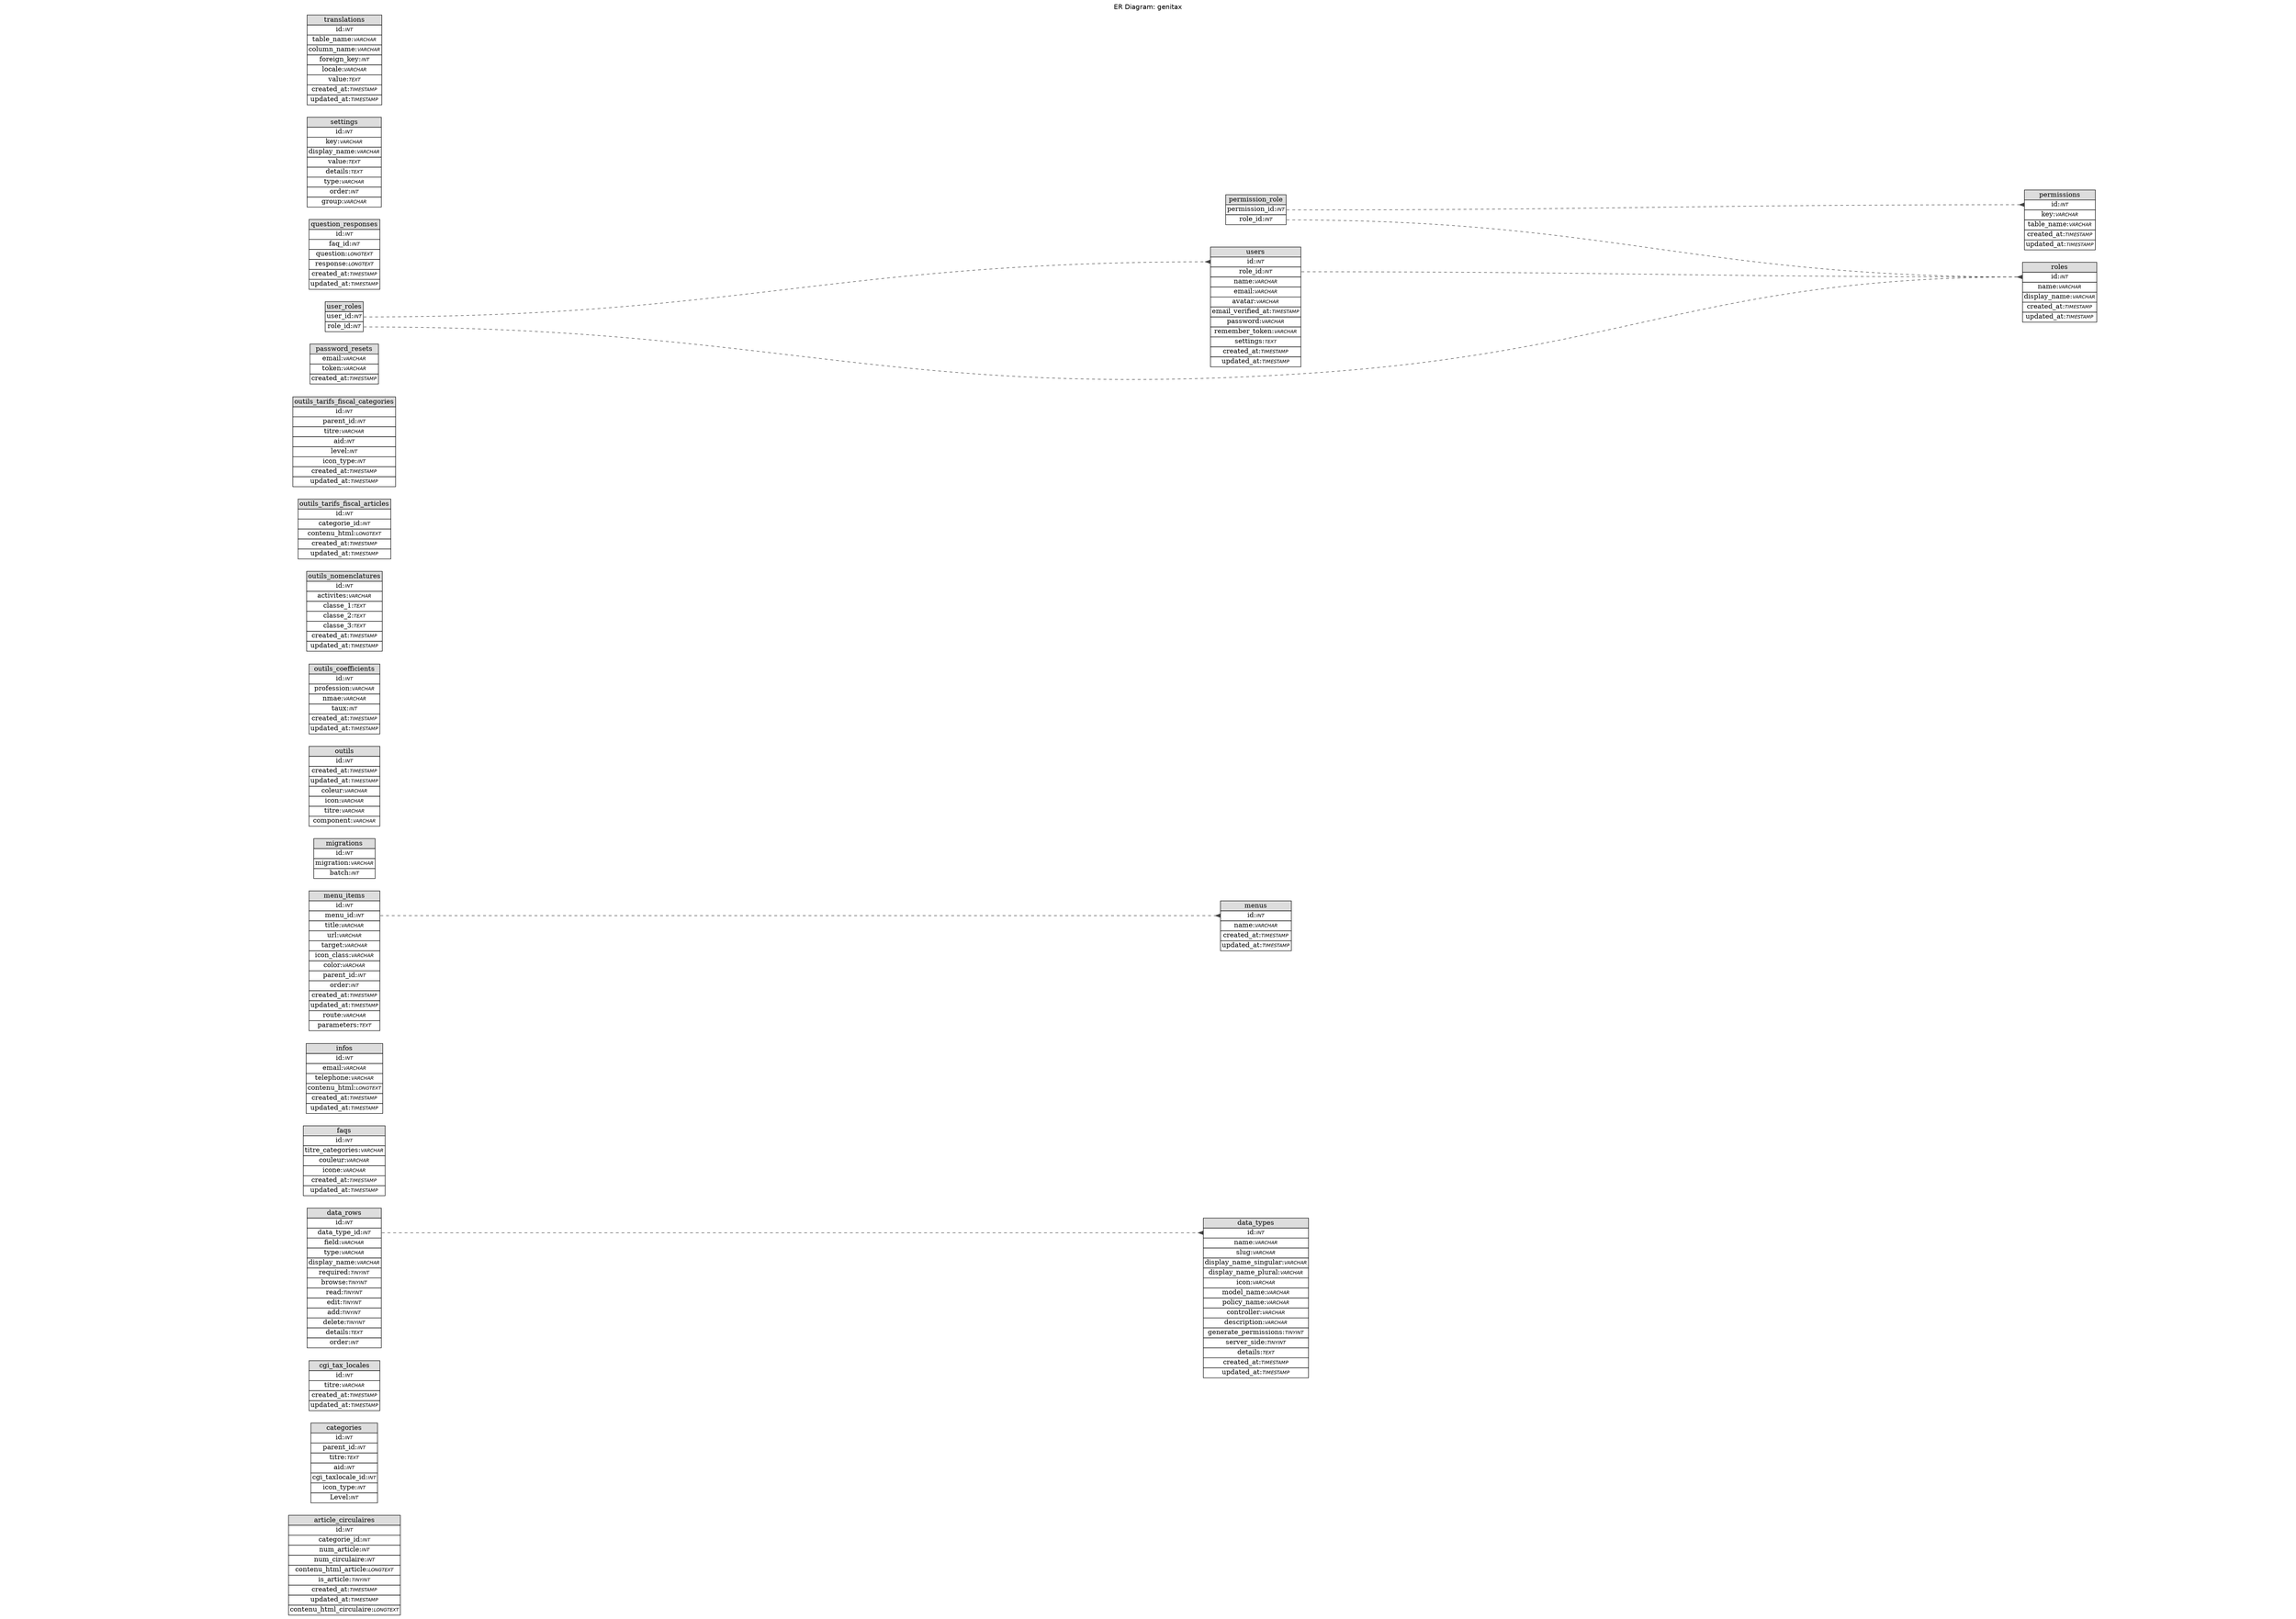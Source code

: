 // ************************************************************
// Generated by: Sequel Pro
// Version 4541
//
// http://www.sequelpro.com/
// https://github.com/sequelpro/sequelpro
//
// Host: 127.0.0.1 (MySQL 5.7.23-0ubuntu0.18.04.1)
// Database: genitax
// Generation Time: 2018-12-30 13:15:09 +0000
// ************************************************************

digraph "Database Structure" {
	label = "ER Diagram: genitax";
	labelloc = t;
	compound = true;
	node [ shape = record ];
	fontname = "Helvetica";
	ranksep = 1.25;
	ratio = 0.7;
	rankdir = LR;
	subgraph "table_article_circulaires" {
		node [ shape = "plaintext" ];
		"article_circulaires" [ label=<
			<TABLE BORDER="0" CELLSPACING="0" CELLBORDER="1">
			<TR><TD COLSPAN="3" BGCOLOR="#DDDDDD">article_circulaires</TD></TR>
			<TR><TD COLSPAN="3" PORT="id">id:<FONT FACE="Helvetica-Oblique" POINT-SIZE="10">INT</FONT></TD></TR>
			<TR><TD COLSPAN="3" PORT="categorie_id">categorie_id:<FONT FACE="Helvetica-Oblique" POINT-SIZE="10">INT</FONT></TD></TR>
			<TR><TD COLSPAN="3" PORT="num_article">num_article:<FONT FACE="Helvetica-Oblique" POINT-SIZE="10">INT</FONT></TD></TR>
			<TR><TD COLSPAN="3" PORT="num_circulaire">num_circulaire:<FONT FACE="Helvetica-Oblique" POINT-SIZE="10">INT</FONT></TD></TR>
			<TR><TD COLSPAN="3" PORT="contenu_html_article">contenu_html_article:<FONT FACE="Helvetica-Oblique" POINT-SIZE="10">LONGTEXT</FONT></TD></TR>
			<TR><TD COLSPAN="3" PORT="is_article">is_article:<FONT FACE="Helvetica-Oblique" POINT-SIZE="10">TINYINT</FONT></TD></TR>
			<TR><TD COLSPAN="3" PORT="created_at">created_at:<FONT FACE="Helvetica-Oblique" POINT-SIZE="10">TIMESTAMP</FONT></TD></TR>
			<TR><TD COLSPAN="3" PORT="updated_at">updated_at:<FONT FACE="Helvetica-Oblique" POINT-SIZE="10">TIMESTAMP</FONT></TD></TR>
			<TR><TD COLSPAN="3" PORT="contenu_html_circulaire">contenu_html_circulaire:<FONT FACE="Helvetica-Oblique" POINT-SIZE="10">LONGTEXT</FONT></TD></TR>
			</TABLE>>
		];
	}
	subgraph "table_categories" {
		node [ shape = "plaintext" ];
		"categories" [ label=<
			<TABLE BORDER="0" CELLSPACING="0" CELLBORDER="1">
			<TR><TD COLSPAN="3" BGCOLOR="#DDDDDD">categories</TD></TR>
			<TR><TD COLSPAN="3" PORT="id">id:<FONT FACE="Helvetica-Oblique" POINT-SIZE="10">INT</FONT></TD></TR>
			<TR><TD COLSPAN="3" PORT="parent_id">parent_id:<FONT FACE="Helvetica-Oblique" POINT-SIZE="10">INT</FONT></TD></TR>
			<TR><TD COLSPAN="3" PORT="titre">titre:<FONT FACE="Helvetica-Oblique" POINT-SIZE="10">TEXT</FONT></TD></TR>
			<TR><TD COLSPAN="3" PORT="aid">aid:<FONT FACE="Helvetica-Oblique" POINT-SIZE="10">INT</FONT></TD></TR>
			<TR><TD COLSPAN="3" PORT="cgi_taxlocale_id">cgi_taxlocale_id:<FONT FACE="Helvetica-Oblique" POINT-SIZE="10">INT</FONT></TD></TR>
			<TR><TD COLSPAN="3" PORT="icon_type">icon_type:<FONT FACE="Helvetica-Oblique" POINT-SIZE="10">INT</FONT></TD></TR>
			<TR><TD COLSPAN="3" PORT="Level">Level:<FONT FACE="Helvetica-Oblique" POINT-SIZE="10">INT</FONT></TD></TR>
			</TABLE>>
		];
	}
	subgraph "table_cgi_tax_locales" {
		node [ shape = "plaintext" ];
		"cgi_tax_locales" [ label=<
			<TABLE BORDER="0" CELLSPACING="0" CELLBORDER="1">
			<TR><TD COLSPAN="3" BGCOLOR="#DDDDDD">cgi_tax_locales</TD></TR>
			<TR><TD COLSPAN="3" PORT="id">id:<FONT FACE="Helvetica-Oblique" POINT-SIZE="10">INT</FONT></TD></TR>
			<TR><TD COLSPAN="3" PORT="titre">titre:<FONT FACE="Helvetica-Oblique" POINT-SIZE="10">VARCHAR</FONT></TD></TR>
			<TR><TD COLSPAN="3" PORT="created_at">created_at:<FONT FACE="Helvetica-Oblique" POINT-SIZE="10">TIMESTAMP</FONT></TD></TR>
			<TR><TD COLSPAN="3" PORT="updated_at">updated_at:<FONT FACE="Helvetica-Oblique" POINT-SIZE="10">TIMESTAMP</FONT></TD></TR>
			</TABLE>>
		];
	}
	subgraph "table_data_rows" {
		node [ shape = "plaintext" ];
		"data_rows" [ label=<
			<TABLE BORDER="0" CELLSPACING="0" CELLBORDER="1">
			<TR><TD COLSPAN="3" BGCOLOR="#DDDDDD">data_rows</TD></TR>
			<TR><TD COLSPAN="3" PORT="id">id:<FONT FACE="Helvetica-Oblique" POINT-SIZE="10">INT</FONT></TD></TR>
			<TR><TD COLSPAN="3" PORT="data_type_id">data_type_id:<FONT FACE="Helvetica-Oblique" POINT-SIZE="10">INT</FONT></TD></TR>
			<TR><TD COLSPAN="3" PORT="field">field:<FONT FACE="Helvetica-Oblique" POINT-SIZE="10">VARCHAR</FONT></TD></TR>
			<TR><TD COLSPAN="3" PORT="type">type:<FONT FACE="Helvetica-Oblique" POINT-SIZE="10">VARCHAR</FONT></TD></TR>
			<TR><TD COLSPAN="3" PORT="display_name">display_name:<FONT FACE="Helvetica-Oblique" POINT-SIZE="10">VARCHAR</FONT></TD></TR>
			<TR><TD COLSPAN="3" PORT="required">required:<FONT FACE="Helvetica-Oblique" POINT-SIZE="10">TINYINT</FONT></TD></TR>
			<TR><TD COLSPAN="3" PORT="browse">browse:<FONT FACE="Helvetica-Oblique" POINT-SIZE="10">TINYINT</FONT></TD></TR>
			<TR><TD COLSPAN="3" PORT="read">read:<FONT FACE="Helvetica-Oblique" POINT-SIZE="10">TINYINT</FONT></TD></TR>
			<TR><TD COLSPAN="3" PORT="edit">edit:<FONT FACE="Helvetica-Oblique" POINT-SIZE="10">TINYINT</FONT></TD></TR>
			<TR><TD COLSPAN="3" PORT="add">add:<FONT FACE="Helvetica-Oblique" POINT-SIZE="10">TINYINT</FONT></TD></TR>
			<TR><TD COLSPAN="3" PORT="delete">delete:<FONT FACE="Helvetica-Oblique" POINT-SIZE="10">TINYINT</FONT></TD></TR>
			<TR><TD COLSPAN="3" PORT="details">details:<FONT FACE="Helvetica-Oblique" POINT-SIZE="10">TEXT</FONT></TD></TR>
			<TR><TD COLSPAN="3" PORT="order">order:<FONT FACE="Helvetica-Oblique" POINT-SIZE="10">INT</FONT></TD></TR>
			</TABLE>>
		];
	}
	subgraph "table_data_types" {
		node [ shape = "plaintext" ];
		"data_types" [ label=<
			<TABLE BORDER="0" CELLSPACING="0" CELLBORDER="1">
			<TR><TD COLSPAN="3" BGCOLOR="#DDDDDD">data_types</TD></TR>
			<TR><TD COLSPAN="3" PORT="id">id:<FONT FACE="Helvetica-Oblique" POINT-SIZE="10">INT</FONT></TD></TR>
			<TR><TD COLSPAN="3" PORT="name">name:<FONT FACE="Helvetica-Oblique" POINT-SIZE="10">VARCHAR</FONT></TD></TR>
			<TR><TD COLSPAN="3" PORT="slug">slug:<FONT FACE="Helvetica-Oblique" POINT-SIZE="10">VARCHAR</FONT></TD></TR>
			<TR><TD COLSPAN="3" PORT="display_name_singular">display_name_singular:<FONT FACE="Helvetica-Oblique" POINT-SIZE="10">VARCHAR</FONT></TD></TR>
			<TR><TD COLSPAN="3" PORT="display_name_plural">display_name_plural:<FONT FACE="Helvetica-Oblique" POINT-SIZE="10">VARCHAR</FONT></TD></TR>
			<TR><TD COLSPAN="3" PORT="icon">icon:<FONT FACE="Helvetica-Oblique" POINT-SIZE="10">VARCHAR</FONT></TD></TR>
			<TR><TD COLSPAN="3" PORT="model_name">model_name:<FONT FACE="Helvetica-Oblique" POINT-SIZE="10">VARCHAR</FONT></TD></TR>
			<TR><TD COLSPAN="3" PORT="policy_name">policy_name:<FONT FACE="Helvetica-Oblique" POINT-SIZE="10">VARCHAR</FONT></TD></TR>
			<TR><TD COLSPAN="3" PORT="controller">controller:<FONT FACE="Helvetica-Oblique" POINT-SIZE="10">VARCHAR</FONT></TD></TR>
			<TR><TD COLSPAN="3" PORT="description">description:<FONT FACE="Helvetica-Oblique" POINT-SIZE="10">VARCHAR</FONT></TD></TR>
			<TR><TD COLSPAN="3" PORT="generate_permissions">generate_permissions:<FONT FACE="Helvetica-Oblique" POINT-SIZE="10">TINYINT</FONT></TD></TR>
			<TR><TD COLSPAN="3" PORT="server_side">server_side:<FONT FACE="Helvetica-Oblique" POINT-SIZE="10">TINYINT</FONT></TD></TR>
			<TR><TD COLSPAN="3" PORT="details">details:<FONT FACE="Helvetica-Oblique" POINT-SIZE="10">TEXT</FONT></TD></TR>
			<TR><TD COLSPAN="3" PORT="created_at">created_at:<FONT FACE="Helvetica-Oblique" POINT-SIZE="10">TIMESTAMP</FONT></TD></TR>
			<TR><TD COLSPAN="3" PORT="updated_at">updated_at:<FONT FACE="Helvetica-Oblique" POINT-SIZE="10">TIMESTAMP</FONT></TD></TR>
			</TABLE>>
		];
	}
	subgraph "table_faqs" {
		node [ shape = "plaintext" ];
		"faqs" [ label=<
			<TABLE BORDER="0" CELLSPACING="0" CELLBORDER="1">
			<TR><TD COLSPAN="3" BGCOLOR="#DDDDDD">faqs</TD></TR>
			<TR><TD COLSPAN="3" PORT="id">id:<FONT FACE="Helvetica-Oblique" POINT-SIZE="10">INT</FONT></TD></TR>
			<TR><TD COLSPAN="3" PORT="titre_categories">titre_categories:<FONT FACE="Helvetica-Oblique" POINT-SIZE="10">VARCHAR</FONT></TD></TR>
			<TR><TD COLSPAN="3" PORT="couleur">couleur:<FONT FACE="Helvetica-Oblique" POINT-SIZE="10">VARCHAR</FONT></TD></TR>
			<TR><TD COLSPAN="3" PORT="icone">icone:<FONT FACE="Helvetica-Oblique" POINT-SIZE="10">VARCHAR</FONT></TD></TR>
			<TR><TD COLSPAN="3" PORT="created_at">created_at:<FONT FACE="Helvetica-Oblique" POINT-SIZE="10">TIMESTAMP</FONT></TD></TR>
			<TR><TD COLSPAN="3" PORT="updated_at">updated_at:<FONT FACE="Helvetica-Oblique" POINT-SIZE="10">TIMESTAMP</FONT></TD></TR>
			</TABLE>>
		];
	}
	subgraph "table_infos" {
		node [ shape = "plaintext" ];
		"infos" [ label=<
			<TABLE BORDER="0" CELLSPACING="0" CELLBORDER="1">
			<TR><TD COLSPAN="3" BGCOLOR="#DDDDDD">infos</TD></TR>
			<TR><TD COLSPAN="3" PORT="id">id:<FONT FACE="Helvetica-Oblique" POINT-SIZE="10">INT</FONT></TD></TR>
			<TR><TD COLSPAN="3" PORT="email">email:<FONT FACE="Helvetica-Oblique" POINT-SIZE="10">VARCHAR</FONT></TD></TR>
			<TR><TD COLSPAN="3" PORT="telephone">telephone:<FONT FACE="Helvetica-Oblique" POINT-SIZE="10">VARCHAR</FONT></TD></TR>
			<TR><TD COLSPAN="3" PORT="contenu_html">contenu_html:<FONT FACE="Helvetica-Oblique" POINT-SIZE="10">LONGTEXT</FONT></TD></TR>
			<TR><TD COLSPAN="3" PORT="created_at">created_at:<FONT FACE="Helvetica-Oblique" POINT-SIZE="10">TIMESTAMP</FONT></TD></TR>
			<TR><TD COLSPAN="3" PORT="updated_at">updated_at:<FONT FACE="Helvetica-Oblique" POINT-SIZE="10">TIMESTAMP</FONT></TD></TR>
			</TABLE>>
		];
	}
	subgraph "table_menu_items" {
		node [ shape = "plaintext" ];
		"menu_items" [ label=<
			<TABLE BORDER="0" CELLSPACING="0" CELLBORDER="1">
			<TR><TD COLSPAN="3" BGCOLOR="#DDDDDD">menu_items</TD></TR>
			<TR><TD COLSPAN="3" PORT="id">id:<FONT FACE="Helvetica-Oblique" POINT-SIZE="10">INT</FONT></TD></TR>
			<TR><TD COLSPAN="3" PORT="menu_id">menu_id:<FONT FACE="Helvetica-Oblique" POINT-SIZE="10">INT</FONT></TD></TR>
			<TR><TD COLSPAN="3" PORT="title">title:<FONT FACE="Helvetica-Oblique" POINT-SIZE="10">VARCHAR</FONT></TD></TR>
			<TR><TD COLSPAN="3" PORT="url">url:<FONT FACE="Helvetica-Oblique" POINT-SIZE="10">VARCHAR</FONT></TD></TR>
			<TR><TD COLSPAN="3" PORT="target">target:<FONT FACE="Helvetica-Oblique" POINT-SIZE="10">VARCHAR</FONT></TD></TR>
			<TR><TD COLSPAN="3" PORT="icon_class">icon_class:<FONT FACE="Helvetica-Oblique" POINT-SIZE="10">VARCHAR</FONT></TD></TR>
			<TR><TD COLSPAN="3" PORT="color">color:<FONT FACE="Helvetica-Oblique" POINT-SIZE="10">VARCHAR</FONT></TD></TR>
			<TR><TD COLSPAN="3" PORT="parent_id">parent_id:<FONT FACE="Helvetica-Oblique" POINT-SIZE="10">INT</FONT></TD></TR>
			<TR><TD COLSPAN="3" PORT="order">order:<FONT FACE="Helvetica-Oblique" POINT-SIZE="10">INT</FONT></TD></TR>
			<TR><TD COLSPAN="3" PORT="created_at">created_at:<FONT FACE="Helvetica-Oblique" POINT-SIZE="10">TIMESTAMP</FONT></TD></TR>
			<TR><TD COLSPAN="3" PORT="updated_at">updated_at:<FONT FACE="Helvetica-Oblique" POINT-SIZE="10">TIMESTAMP</FONT></TD></TR>
			<TR><TD COLSPAN="3" PORT="route">route:<FONT FACE="Helvetica-Oblique" POINT-SIZE="10">VARCHAR</FONT></TD></TR>
			<TR><TD COLSPAN="3" PORT="parameters">parameters:<FONT FACE="Helvetica-Oblique" POINT-SIZE="10">TEXT</FONT></TD></TR>
			</TABLE>>
		];
	}
	subgraph "table_menus" {
		node [ shape = "plaintext" ];
		"menus" [ label=<
			<TABLE BORDER="0" CELLSPACING="0" CELLBORDER="1">
			<TR><TD COLSPAN="3" BGCOLOR="#DDDDDD">menus</TD></TR>
			<TR><TD COLSPAN="3" PORT="id">id:<FONT FACE="Helvetica-Oblique" POINT-SIZE="10">INT</FONT></TD></TR>
			<TR><TD COLSPAN="3" PORT="name">name:<FONT FACE="Helvetica-Oblique" POINT-SIZE="10">VARCHAR</FONT></TD></TR>
			<TR><TD COLSPAN="3" PORT="created_at">created_at:<FONT FACE="Helvetica-Oblique" POINT-SIZE="10">TIMESTAMP</FONT></TD></TR>
			<TR><TD COLSPAN="3" PORT="updated_at">updated_at:<FONT FACE="Helvetica-Oblique" POINT-SIZE="10">TIMESTAMP</FONT></TD></TR>
			</TABLE>>
		];
	}
	subgraph "table_migrations" {
		node [ shape = "plaintext" ];
		"migrations" [ label=<
			<TABLE BORDER="0" CELLSPACING="0" CELLBORDER="1">
			<TR><TD COLSPAN="3" BGCOLOR="#DDDDDD">migrations</TD></TR>
			<TR><TD COLSPAN="3" PORT="id">id:<FONT FACE="Helvetica-Oblique" POINT-SIZE="10">INT</FONT></TD></TR>
			<TR><TD COLSPAN="3" PORT="migration">migration:<FONT FACE="Helvetica-Oblique" POINT-SIZE="10">VARCHAR</FONT></TD></TR>
			<TR><TD COLSPAN="3" PORT="batch">batch:<FONT FACE="Helvetica-Oblique" POINT-SIZE="10">INT</FONT></TD></TR>
			</TABLE>>
		];
	}
	subgraph "table_outils" {
		node [ shape = "plaintext" ];
		"outils" [ label=<
			<TABLE BORDER="0" CELLSPACING="0" CELLBORDER="1">
			<TR><TD COLSPAN="3" BGCOLOR="#DDDDDD">outils</TD></TR>
			<TR><TD COLSPAN="3" PORT="id">id:<FONT FACE="Helvetica-Oblique" POINT-SIZE="10">INT</FONT></TD></TR>
			<TR><TD COLSPAN="3" PORT="created_at">created_at:<FONT FACE="Helvetica-Oblique" POINT-SIZE="10">TIMESTAMP</FONT></TD></TR>
			<TR><TD COLSPAN="3" PORT="updated_at">updated_at:<FONT FACE="Helvetica-Oblique" POINT-SIZE="10">TIMESTAMP</FONT></TD></TR>
			<TR><TD COLSPAN="3" PORT="coleur">coleur:<FONT FACE="Helvetica-Oblique" POINT-SIZE="10">VARCHAR</FONT></TD></TR>
			<TR><TD COLSPAN="3" PORT="icon">icon:<FONT FACE="Helvetica-Oblique" POINT-SIZE="10">VARCHAR</FONT></TD></TR>
			<TR><TD COLSPAN="3" PORT="titre">titre:<FONT FACE="Helvetica-Oblique" POINT-SIZE="10">VARCHAR</FONT></TD></TR>
			<TR><TD COLSPAN="3" PORT="component">component:<FONT FACE="Helvetica-Oblique" POINT-SIZE="10">VARCHAR</FONT></TD></TR>
			</TABLE>>
		];
	}
	subgraph "table_outils_coefficients" {
		node [ shape = "plaintext" ];
		"outils_coefficients" [ label=<
			<TABLE BORDER="0" CELLSPACING="0" CELLBORDER="1">
			<TR><TD COLSPAN="3" BGCOLOR="#DDDDDD">outils_coefficients</TD></TR>
			<TR><TD COLSPAN="3" PORT="id">id:<FONT FACE="Helvetica-Oblique" POINT-SIZE="10">INT</FONT></TD></TR>
			<TR><TD COLSPAN="3" PORT="profession">profession:<FONT FACE="Helvetica-Oblique" POINT-SIZE="10">VARCHAR</FONT></TD></TR>
			<TR><TD COLSPAN="3" PORT="nmae">nmae:<FONT FACE="Helvetica-Oblique" POINT-SIZE="10">VARCHAR</FONT></TD></TR>
			<TR><TD COLSPAN="3" PORT="taux">taux:<FONT FACE="Helvetica-Oblique" POINT-SIZE="10">INT</FONT></TD></TR>
			<TR><TD COLSPAN="3" PORT="created_at">created_at:<FONT FACE="Helvetica-Oblique" POINT-SIZE="10">TIMESTAMP</FONT></TD></TR>
			<TR><TD COLSPAN="3" PORT="updated_at">updated_at:<FONT FACE="Helvetica-Oblique" POINT-SIZE="10">TIMESTAMP</FONT></TD></TR>
			</TABLE>>
		];
	}
	subgraph "table_outils_nomenclatures" {
		node [ shape = "plaintext" ];
		"outils_nomenclatures" [ label=<
			<TABLE BORDER="0" CELLSPACING="0" CELLBORDER="1">
			<TR><TD COLSPAN="3" BGCOLOR="#DDDDDD">outils_nomenclatures</TD></TR>
			<TR><TD COLSPAN="3" PORT="id">id:<FONT FACE="Helvetica-Oblique" POINT-SIZE="10">INT</FONT></TD></TR>
			<TR><TD COLSPAN="3" PORT="activites">activites:<FONT FACE="Helvetica-Oblique" POINT-SIZE="10">VARCHAR</FONT></TD></TR>
			<TR><TD COLSPAN="3" PORT="classe_1">classe_1:<FONT FACE="Helvetica-Oblique" POINT-SIZE="10">TEXT</FONT></TD></TR>
			<TR><TD COLSPAN="3" PORT="classe_2">classe_2:<FONT FACE="Helvetica-Oblique" POINT-SIZE="10">TEXT</FONT></TD></TR>
			<TR><TD COLSPAN="3" PORT="classe_3">classe_3:<FONT FACE="Helvetica-Oblique" POINT-SIZE="10">TEXT</FONT></TD></TR>
			<TR><TD COLSPAN="3" PORT="created_at">created_at:<FONT FACE="Helvetica-Oblique" POINT-SIZE="10">TIMESTAMP</FONT></TD></TR>
			<TR><TD COLSPAN="3" PORT="updated_at">updated_at:<FONT FACE="Helvetica-Oblique" POINT-SIZE="10">TIMESTAMP</FONT></TD></TR>
			</TABLE>>
		];
	}
	subgraph "table_outils_tarifs_fiscal_articles" {
		node [ shape = "plaintext" ];
		"outils_tarifs_fiscal_articles" [ label=<
			<TABLE BORDER="0" CELLSPACING="0" CELLBORDER="1">
			<TR><TD COLSPAN="3" BGCOLOR="#DDDDDD">outils_tarifs_fiscal_articles</TD></TR>
			<TR><TD COLSPAN="3" PORT="id">id:<FONT FACE="Helvetica-Oblique" POINT-SIZE="10">INT</FONT></TD></TR>
			<TR><TD COLSPAN="3" PORT="categorie_id">categorie_id:<FONT FACE="Helvetica-Oblique" POINT-SIZE="10">INT</FONT></TD></TR>
			<TR><TD COLSPAN="3" PORT="contenu_html">contenu_html:<FONT FACE="Helvetica-Oblique" POINT-SIZE="10">LONGTEXT</FONT></TD></TR>
			<TR><TD COLSPAN="3" PORT="created_at">created_at:<FONT FACE="Helvetica-Oblique" POINT-SIZE="10">TIMESTAMP</FONT></TD></TR>
			<TR><TD COLSPAN="3" PORT="updated_at">updated_at:<FONT FACE="Helvetica-Oblique" POINT-SIZE="10">TIMESTAMP</FONT></TD></TR>
			</TABLE>>
		];
	}
	subgraph "table_outils_tarifs_fiscal_categories" {
		node [ shape = "plaintext" ];
		"outils_tarifs_fiscal_categories" [ label=<
			<TABLE BORDER="0" CELLSPACING="0" CELLBORDER="1">
			<TR><TD COLSPAN="3" BGCOLOR="#DDDDDD">outils_tarifs_fiscal_categories</TD></TR>
			<TR><TD COLSPAN="3" PORT="id">id:<FONT FACE="Helvetica-Oblique" POINT-SIZE="10">INT</FONT></TD></TR>
			<TR><TD COLSPAN="3" PORT="parent_id">parent_id:<FONT FACE="Helvetica-Oblique" POINT-SIZE="10">INT</FONT></TD></TR>
			<TR><TD COLSPAN="3" PORT="titre">titre:<FONT FACE="Helvetica-Oblique" POINT-SIZE="10">VARCHAR</FONT></TD></TR>
			<TR><TD COLSPAN="3" PORT="aid">aid:<FONT FACE="Helvetica-Oblique" POINT-SIZE="10">INT</FONT></TD></TR>
			<TR><TD COLSPAN="3" PORT="level">level:<FONT FACE="Helvetica-Oblique" POINT-SIZE="10">INT</FONT></TD></TR>
			<TR><TD COLSPAN="3" PORT="icon_type">icon_type:<FONT FACE="Helvetica-Oblique" POINT-SIZE="10">INT</FONT></TD></TR>
			<TR><TD COLSPAN="3" PORT="created_at">created_at:<FONT FACE="Helvetica-Oblique" POINT-SIZE="10">TIMESTAMP</FONT></TD></TR>
			<TR><TD COLSPAN="3" PORT="updated_at">updated_at:<FONT FACE="Helvetica-Oblique" POINT-SIZE="10">TIMESTAMP</FONT></TD></TR>
			</TABLE>>
		];
	}
	subgraph "table_password_resets" {
		node [ shape = "plaintext" ];
		"password_resets" [ label=<
			<TABLE BORDER="0" CELLSPACING="0" CELLBORDER="1">
			<TR><TD COLSPAN="3" BGCOLOR="#DDDDDD">password_resets</TD></TR>
			<TR><TD COLSPAN="3" PORT="email">email:<FONT FACE="Helvetica-Oblique" POINT-SIZE="10">VARCHAR</FONT></TD></TR>
			<TR><TD COLSPAN="3" PORT="token">token:<FONT FACE="Helvetica-Oblique" POINT-SIZE="10">VARCHAR</FONT></TD></TR>
			<TR><TD COLSPAN="3" PORT="created_at">created_at:<FONT FACE="Helvetica-Oblique" POINT-SIZE="10">TIMESTAMP</FONT></TD></TR>
			</TABLE>>
		];
	}
	subgraph "table_permission_role" {
		node [ shape = "plaintext" ];
		"permission_role" [ label=<
			<TABLE BORDER="0" CELLSPACING="0" CELLBORDER="1">
			<TR><TD COLSPAN="3" BGCOLOR="#DDDDDD">permission_role</TD></TR>
			<TR><TD COLSPAN="3" PORT="permission_id">permission_id:<FONT FACE="Helvetica-Oblique" POINT-SIZE="10">INT</FONT></TD></TR>
			<TR><TD COLSPAN="3" PORT="role_id">role_id:<FONT FACE="Helvetica-Oblique" POINT-SIZE="10">INT</FONT></TD></TR>
			</TABLE>>
		];
	}
	subgraph "table_permissions" {
		node [ shape = "plaintext" ];
		"permissions" [ label=<
			<TABLE BORDER="0" CELLSPACING="0" CELLBORDER="1">
			<TR><TD COLSPAN="3" BGCOLOR="#DDDDDD">permissions</TD></TR>
			<TR><TD COLSPAN="3" PORT="id">id:<FONT FACE="Helvetica-Oblique" POINT-SIZE="10">INT</FONT></TD></TR>
			<TR><TD COLSPAN="3" PORT="key">key:<FONT FACE="Helvetica-Oblique" POINT-SIZE="10">VARCHAR</FONT></TD></TR>
			<TR><TD COLSPAN="3" PORT="table_name">table_name:<FONT FACE="Helvetica-Oblique" POINT-SIZE="10">VARCHAR</FONT></TD></TR>
			<TR><TD COLSPAN="3" PORT="created_at">created_at:<FONT FACE="Helvetica-Oblique" POINT-SIZE="10">TIMESTAMP</FONT></TD></TR>
			<TR><TD COLSPAN="3" PORT="updated_at">updated_at:<FONT FACE="Helvetica-Oblique" POINT-SIZE="10">TIMESTAMP</FONT></TD></TR>
			</TABLE>>
		];
	}
	subgraph "table_question_responses" {
		node [ shape = "plaintext" ];
		"question_responses" [ label=<
			<TABLE BORDER="0" CELLSPACING="0" CELLBORDER="1">
			<TR><TD COLSPAN="3" BGCOLOR="#DDDDDD">question_responses</TD></TR>
			<TR><TD COLSPAN="3" PORT="id">id:<FONT FACE="Helvetica-Oblique" POINT-SIZE="10">INT</FONT></TD></TR>
			<TR><TD COLSPAN="3" PORT="faq_id">faq_id:<FONT FACE="Helvetica-Oblique" POINT-SIZE="10">INT</FONT></TD></TR>
			<TR><TD COLSPAN="3" PORT="question">question:<FONT FACE="Helvetica-Oblique" POINT-SIZE="10">LONGTEXT</FONT></TD></TR>
			<TR><TD COLSPAN="3" PORT="response">response:<FONT FACE="Helvetica-Oblique" POINT-SIZE="10">LONGTEXT</FONT></TD></TR>
			<TR><TD COLSPAN="3" PORT="created_at">created_at:<FONT FACE="Helvetica-Oblique" POINT-SIZE="10">TIMESTAMP</FONT></TD></TR>
			<TR><TD COLSPAN="3" PORT="updated_at">updated_at:<FONT FACE="Helvetica-Oblique" POINT-SIZE="10">TIMESTAMP</FONT></TD></TR>
			</TABLE>>
		];
	}
	subgraph "table_roles" {
		node [ shape = "plaintext" ];
		"roles" [ label=<
			<TABLE BORDER="0" CELLSPACING="0" CELLBORDER="1">
			<TR><TD COLSPAN="3" BGCOLOR="#DDDDDD">roles</TD></TR>
			<TR><TD COLSPAN="3" PORT="id">id:<FONT FACE="Helvetica-Oblique" POINT-SIZE="10">INT</FONT></TD></TR>
			<TR><TD COLSPAN="3" PORT="name">name:<FONT FACE="Helvetica-Oblique" POINT-SIZE="10">VARCHAR</FONT></TD></TR>
			<TR><TD COLSPAN="3" PORT="display_name">display_name:<FONT FACE="Helvetica-Oblique" POINT-SIZE="10">VARCHAR</FONT></TD></TR>
			<TR><TD COLSPAN="3" PORT="created_at">created_at:<FONT FACE="Helvetica-Oblique" POINT-SIZE="10">TIMESTAMP</FONT></TD></TR>
			<TR><TD COLSPAN="3" PORT="updated_at">updated_at:<FONT FACE="Helvetica-Oblique" POINT-SIZE="10">TIMESTAMP</FONT></TD></TR>
			</TABLE>>
		];
	}
	subgraph "table_settings" {
		node [ shape = "plaintext" ];
		"settings" [ label=<
			<TABLE BORDER="0" CELLSPACING="0" CELLBORDER="1">
			<TR><TD COLSPAN="3" BGCOLOR="#DDDDDD">settings</TD></TR>
			<TR><TD COLSPAN="3" PORT="id">id:<FONT FACE="Helvetica-Oblique" POINT-SIZE="10">INT</FONT></TD></TR>
			<TR><TD COLSPAN="3" PORT="key">key:<FONT FACE="Helvetica-Oblique" POINT-SIZE="10">VARCHAR</FONT></TD></TR>
			<TR><TD COLSPAN="3" PORT="display_name">display_name:<FONT FACE="Helvetica-Oblique" POINT-SIZE="10">VARCHAR</FONT></TD></TR>
			<TR><TD COLSPAN="3" PORT="value">value:<FONT FACE="Helvetica-Oblique" POINT-SIZE="10">TEXT</FONT></TD></TR>
			<TR><TD COLSPAN="3" PORT="details">details:<FONT FACE="Helvetica-Oblique" POINT-SIZE="10">TEXT</FONT></TD></TR>
			<TR><TD COLSPAN="3" PORT="type">type:<FONT FACE="Helvetica-Oblique" POINT-SIZE="10">VARCHAR</FONT></TD></TR>
			<TR><TD COLSPAN="3" PORT="order">order:<FONT FACE="Helvetica-Oblique" POINT-SIZE="10">INT</FONT></TD></TR>
			<TR><TD COLSPAN="3" PORT="group">group:<FONT FACE="Helvetica-Oblique" POINT-SIZE="10">VARCHAR</FONT></TD></TR>
			</TABLE>>
		];
	}
	subgraph "table_translations" {
		node [ shape = "plaintext" ];
		"translations" [ label=<
			<TABLE BORDER="0" CELLSPACING="0" CELLBORDER="1">
			<TR><TD COLSPAN="3" BGCOLOR="#DDDDDD">translations</TD></TR>
			<TR><TD COLSPAN="3" PORT="id">id:<FONT FACE="Helvetica-Oblique" POINT-SIZE="10">INT</FONT></TD></TR>
			<TR><TD COLSPAN="3" PORT="table_name">table_name:<FONT FACE="Helvetica-Oblique" POINT-SIZE="10">VARCHAR</FONT></TD></TR>
			<TR><TD COLSPAN="3" PORT="column_name">column_name:<FONT FACE="Helvetica-Oblique" POINT-SIZE="10">VARCHAR</FONT></TD></TR>
			<TR><TD COLSPAN="3" PORT="foreign_key">foreign_key:<FONT FACE="Helvetica-Oblique" POINT-SIZE="10">INT</FONT></TD></TR>
			<TR><TD COLSPAN="3" PORT="locale">locale:<FONT FACE="Helvetica-Oblique" POINT-SIZE="10">VARCHAR</FONT></TD></TR>
			<TR><TD COLSPAN="3" PORT="value">value:<FONT FACE="Helvetica-Oblique" POINT-SIZE="10">TEXT</FONT></TD></TR>
			<TR><TD COLSPAN="3" PORT="created_at">created_at:<FONT FACE="Helvetica-Oblique" POINT-SIZE="10">TIMESTAMP</FONT></TD></TR>
			<TR><TD COLSPAN="3" PORT="updated_at">updated_at:<FONT FACE="Helvetica-Oblique" POINT-SIZE="10">TIMESTAMP</FONT></TD></TR>
			</TABLE>>
		];
	}
	subgraph "table_user_roles" {
		node [ shape = "plaintext" ];
		"user_roles" [ label=<
			<TABLE BORDER="0" CELLSPACING="0" CELLBORDER="1">
			<TR><TD COLSPAN="3" BGCOLOR="#DDDDDD">user_roles</TD></TR>
			<TR><TD COLSPAN="3" PORT="user_id">user_id:<FONT FACE="Helvetica-Oblique" POINT-SIZE="10">INT</FONT></TD></TR>
			<TR><TD COLSPAN="3" PORT="role_id">role_id:<FONT FACE="Helvetica-Oblique" POINT-SIZE="10">INT</FONT></TD></TR>
			</TABLE>>
		];
	}
	subgraph "table_users" {
		node [ shape = "plaintext" ];
		"users" [ label=<
			<TABLE BORDER="0" CELLSPACING="0" CELLBORDER="1">
			<TR><TD COLSPAN="3" BGCOLOR="#DDDDDD">users</TD></TR>
			<TR><TD COLSPAN="3" PORT="id">id:<FONT FACE="Helvetica-Oblique" POINT-SIZE="10">INT</FONT></TD></TR>
			<TR><TD COLSPAN="3" PORT="role_id">role_id:<FONT FACE="Helvetica-Oblique" POINT-SIZE="10">INT</FONT></TD></TR>
			<TR><TD COLSPAN="3" PORT="name">name:<FONT FACE="Helvetica-Oblique" POINT-SIZE="10">VARCHAR</FONT></TD></TR>
			<TR><TD COLSPAN="3" PORT="email">email:<FONT FACE="Helvetica-Oblique" POINT-SIZE="10">VARCHAR</FONT></TD></TR>
			<TR><TD COLSPAN="3" PORT="avatar">avatar:<FONT FACE="Helvetica-Oblique" POINT-SIZE="10">VARCHAR</FONT></TD></TR>
			<TR><TD COLSPAN="3" PORT="email_verified_at">email_verified_at:<FONT FACE="Helvetica-Oblique" POINT-SIZE="10">TIMESTAMP</FONT></TD></TR>
			<TR><TD COLSPAN="3" PORT="password">password:<FONT FACE="Helvetica-Oblique" POINT-SIZE="10">VARCHAR</FONT></TD></TR>
			<TR><TD COLSPAN="3" PORT="remember_token">remember_token:<FONT FACE="Helvetica-Oblique" POINT-SIZE="10">VARCHAR</FONT></TD></TR>
			<TR><TD COLSPAN="3" PORT="settings">settings:<FONT FACE="Helvetica-Oblique" POINT-SIZE="10">TEXT</FONT></TD></TR>
			<TR><TD COLSPAN="3" PORT="created_at">created_at:<FONT FACE="Helvetica-Oblique" POINT-SIZE="10">TIMESTAMP</FONT></TD></TR>
			<TR><TD COLSPAN="3" PORT="updated_at">updated_at:<FONT FACE="Helvetica-Oblique" POINT-SIZE="10">TIMESTAMP</FONT></TD></TR>
			</TABLE>>
		];
	}
edge [ arrowhead=inv, arrowtail=normal, style=dashed, color="#444444" ];
data_rows:data_type_id -> data_types:id ;
menu_items:menu_id -> menus:id ;
permission_role:permission_id -> permissions:id ;
permission_role:role_id -> roles:id ;
user_roles:role_id -> roles:id ;
user_roles:user_id -> users:id ;
users:role_id -> roles:id ;
}
